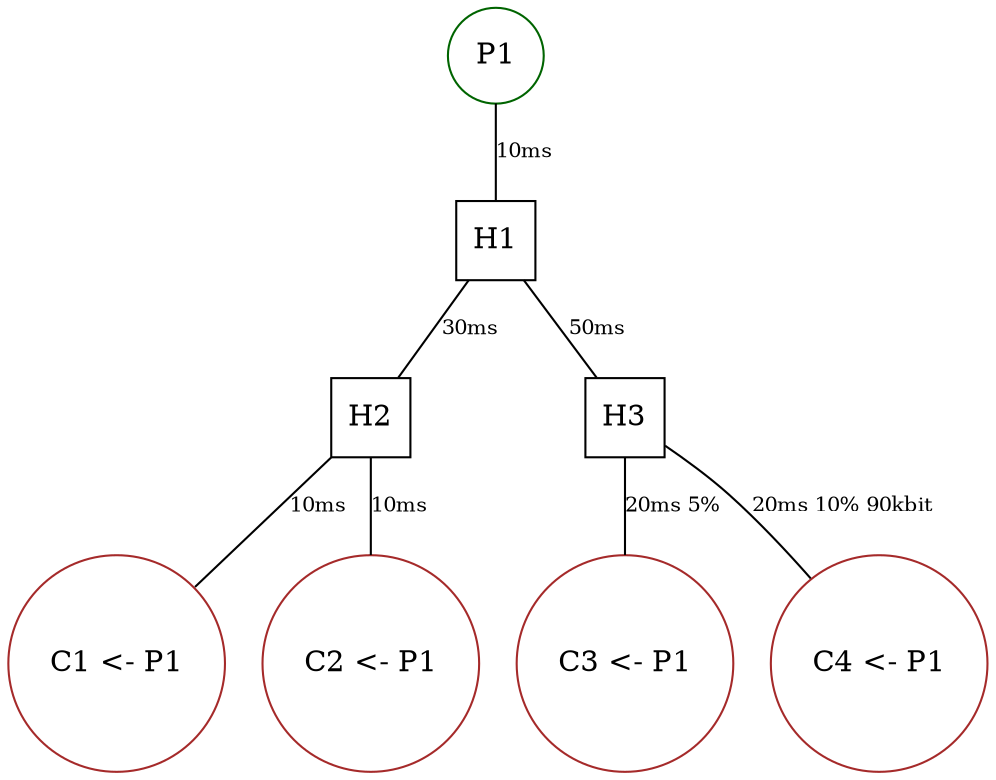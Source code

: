 digraph finite_state_machine {
    //layout="dot"
    edge [ arrowhead=none fontsize=10 ];

    subgraph hubs { // all hubs should be listed here
        // hub nodes should follow format H + index 
        node [shape = square, rank = 5];
        H1; H2; H3;
        
        H1 -> H2 [ label = "30ms" ];
        H1 -> H3 [ label = "50ms" ];
    }

    subgraph producers { // all producers are listed here
        // producer nodes should follow format P + index
        rank = source
        node [shape = circle, color = darkgreen];

        P1 [shape = circle, color = darkgreen];
    }
    P1 -> H1 [label = "10ms"];

    subgraph consumers { // all consumer clusters are lister here
        // consumer cluster nodes should follow format C + index
        // the label for consumer cluster should follow format:
        // 		Cx<number of consumers> <- <producer id> [<producer id>, ...]
        rank = sink
        node [shape = circle, color = brown];
        C1 [label = "C1 <- P1"];
        C2 [label = "C2 <- P1"];
        C3 [label = "C3 <- P1"];
        C4 [label = "C4 <- P1"];
    }

    C1 -> H2 [label = "10ms" ];
    C2 -> H2 [label = "10ms" ];
    C3 -> H3 [label = "20ms 5%" ];
    C4 -> H3 [label = "20ms 10% 90kbit" ];
}
